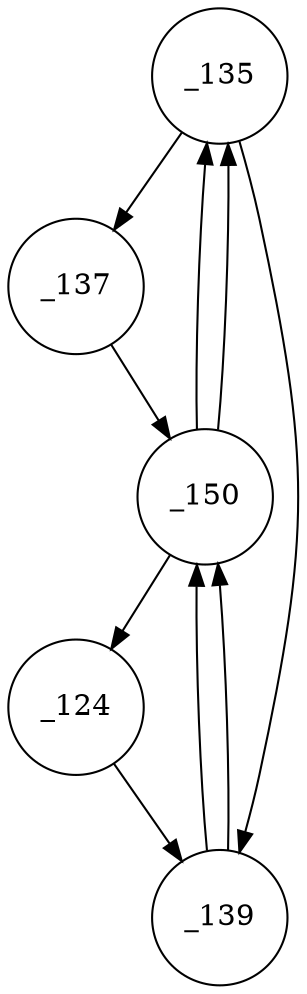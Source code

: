digraph "test"
{
   graph [ overlap = false ];
   node [shape = circle ];
   _135 -> _137 -> _150 -> _135;
   _135 -> _139 -> _150 -> _135;
   _124 -> _139 -> _150 -> _124;
}
